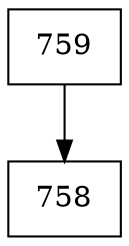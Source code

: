 digraph G {
  node [shape=record];
  node0 [label="{759}"];
  node0 -> node1;
  node1 [label="{758}"];
}

